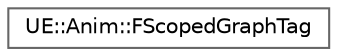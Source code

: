 digraph "Graphical Class Hierarchy"
{
 // INTERACTIVE_SVG=YES
 // LATEX_PDF_SIZE
  bgcolor="transparent";
  edge [fontname=Helvetica,fontsize=10,labelfontname=Helvetica,labelfontsize=10];
  node [fontname=Helvetica,fontsize=10,shape=box,height=0.2,width=0.4];
  rankdir="LR";
  Node0 [id="Node000000",label="UE::Anim::FScopedGraphTag",height=0.2,width=0.4,color="grey40", fillcolor="white", style="filled",URL="$d1/dab/structUE_1_1Anim_1_1FScopedGraphTag.html",tooltip=" "];
}
